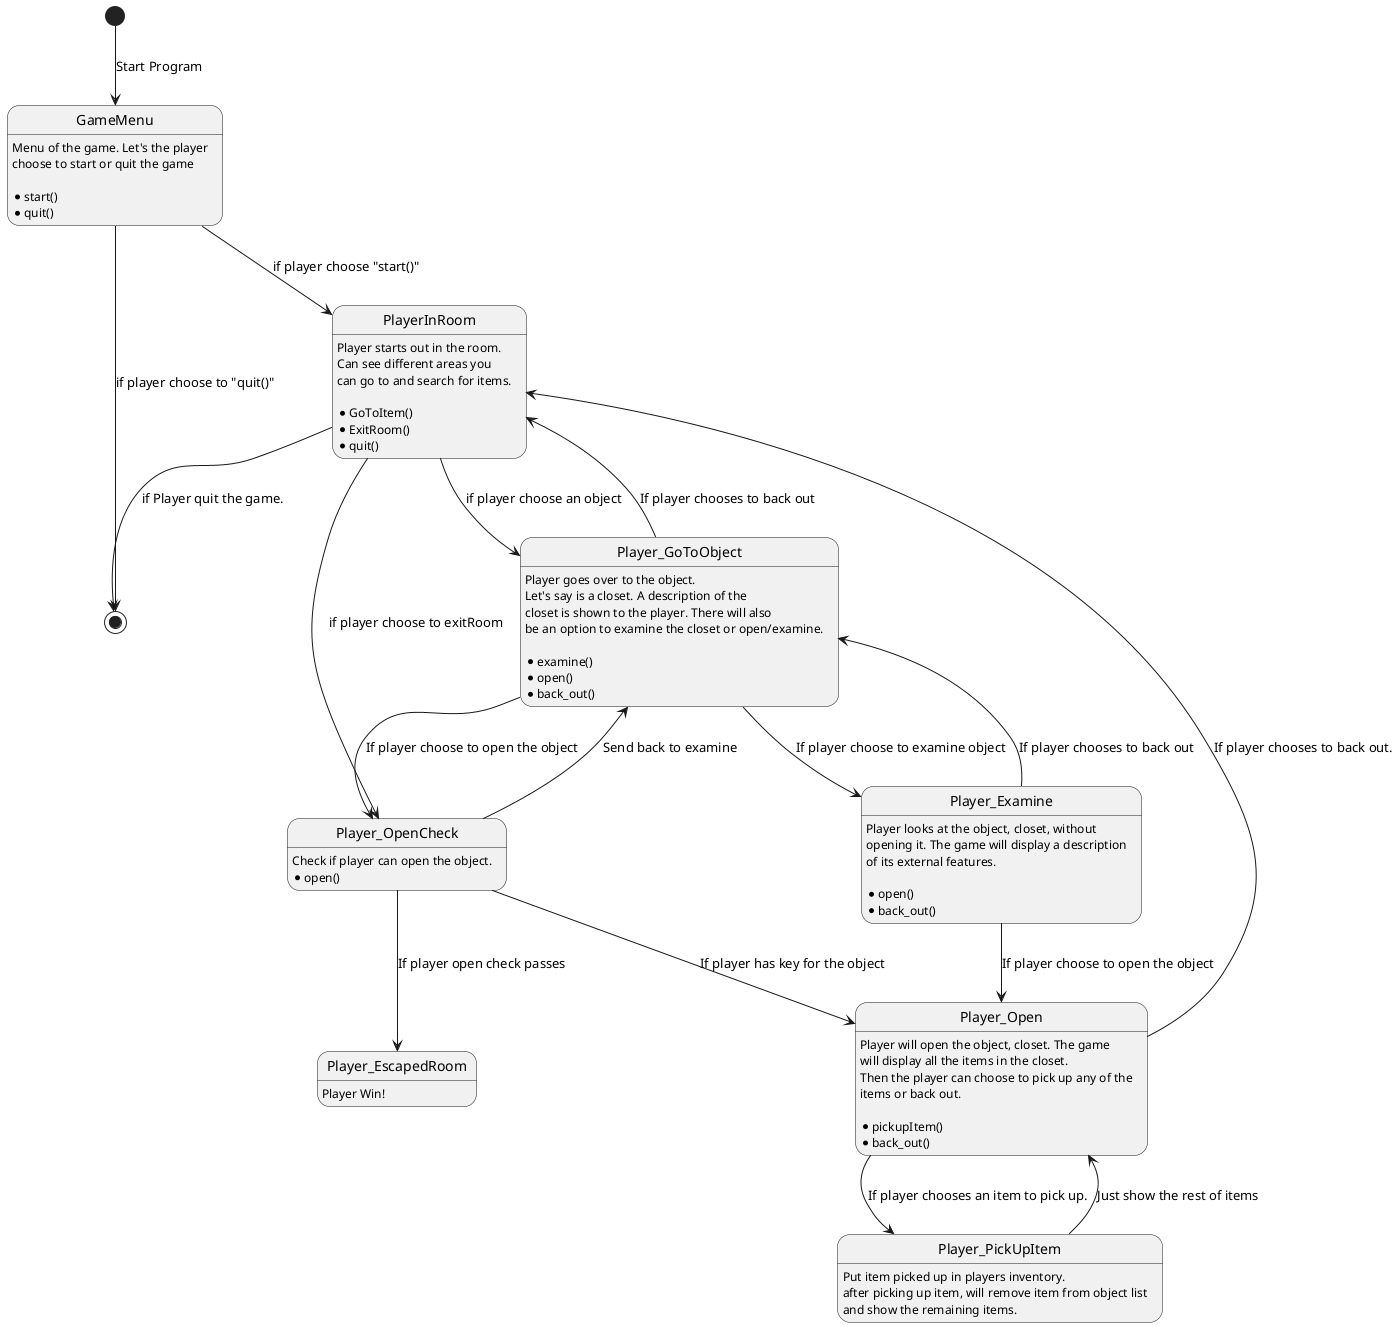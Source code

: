 @startuml
[*] --> GameMenu: Start Program
state GameMenu{
GameMenu: Menu of the game. Let's the player
GameMenu: choose to start or quit the game
GameMenu:
GameMenu: * start()
GameMenu: * quit()
}
GameMenu --> PlayerInRoom: if player choose "start()"
GameMenu --> [*]: if player choose to "quit()"

state PlayerInRoom{
PlayerInRoom: Player starts out in the room.
PlayerInRoom: Can see different areas you
PlayerInRoom: can go to and search for items.
PlayerInRoom:
PlayerInRoom: * GoToItem()
PlayerInRoom: * ExitRoom()
PlayerInRoom: * quit()
}
PlayerInRoom --> Player_GoToObject: if player choose an object
PlayerInRoom --> Player_OpenCheck: if player choose to exitRoom
PlayerInRoom --> [*]: if Player quit the game.

state Player_GoToObject{
Player_GoToObject: Player goes over to the object.
Player_GoToObject: Let's say is a closet. A description of the
Player_GoToObject: closet is shown to the player. There will also
Player_GoToObject: be an option to examine the closet or open/examine.
Player_GoToObject:
Player_GoToObject: * examine()
Player_GoToObject: * open()
Player_GoToObject: * back_out()
}
Player_GoToObject --> Player_Examine: If player choose to examine object
Player_GoToObject --> Player_OpenCheck: If player choose to open the object
Player_GoToObject --> PlayerInRoom: If player chooses to back out

state Player_Examine{
Player_Examine: Player looks at the object, closet, without
Player_Examine: opening it. The game will display a description
Player_Examine: of its external features.
Player_Examine:
Player_Examine: * open()
Player_Examine: * back_out()
}
Player_Examine --> Player_Open: If player choose to open the object
Player_Examine --> Player_GoToObject: If player chooses to back out

state Player_OpenCheck{
Player_OpenCheck: Check if player can open the object.
Player_OpenCheck: * open()
}

Player_OpenCheck --> Player_Open: If player has key for the object
Player_OpenCheck --> Player_GoToObject: Send back to examine

state Player_Open{
Player_Open: Player will open the object, closet. The game
Player_Open: will display all the items in the closet.
Player_Open: Then the player can choose to pick up any of the
Player_Open: items or back out.
Player_Open:
Player_Open: * pickupItem()
Player_Open: * back_out()
}
Player_Open --> Player_PickUpItem: If player chooses an item to pick up.
Player_Open --> PlayerInRoom: If player chooses to back out.

state Player_PickUpItem{
Player_PickUpItem: Put item picked up in players inventory.
Player_PickUpItem: after picking up item, will remove item from object list
Player_PickUpItem: and show the remaining items.
}
Player_PickUpItem --> Player_Open: Just show the rest of items

state Player_EscapedRoom{
Player_EscapedRoom: Player Win!
}

Player_OpenCheck --> Player_EscapedRoom: If player open check passes
@enduml